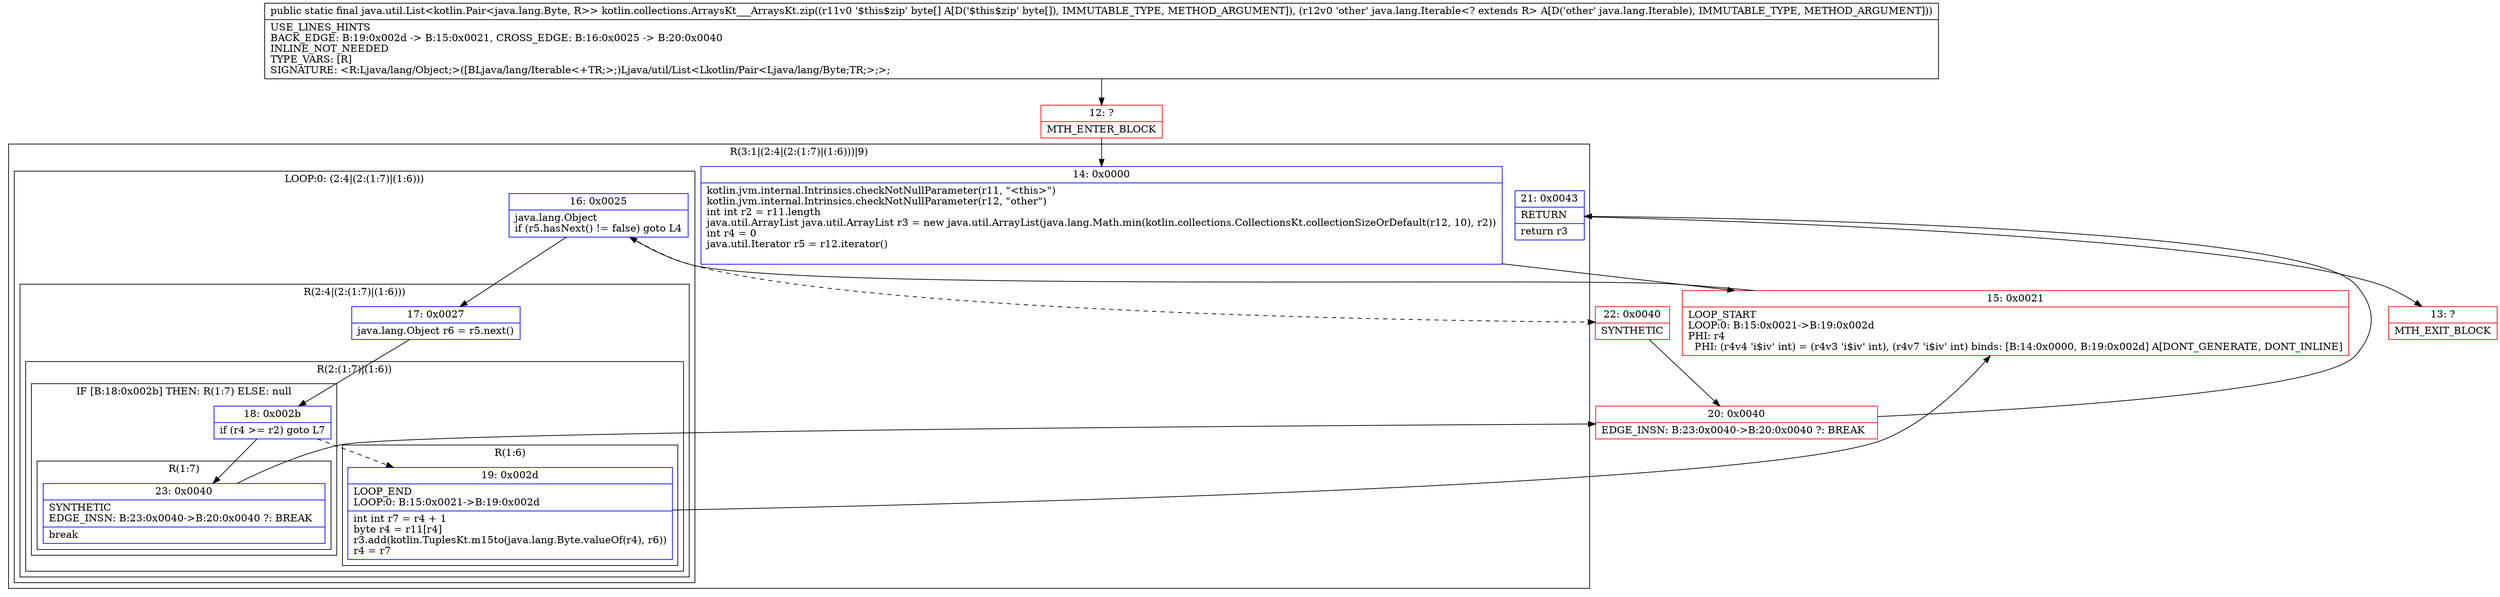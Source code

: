 digraph "CFG forkotlin.collections.ArraysKt___ArraysKt.zip([BLjava\/lang\/Iterable;)Ljava\/util\/List;" {
subgraph cluster_Region_699115238 {
label = "R(3:1|(2:4|(2:(1:7)|(1:6)))|9)";
node [shape=record,color=blue];
Node_14 [shape=record,label="{14\:\ 0x0000|kotlin.jvm.internal.Intrinsics.checkNotNullParameter(r11, \"\<this\>\")\lkotlin.jvm.internal.Intrinsics.checkNotNullParameter(r12, \"other\")\lint int r2 = r11.length\ljava.util.ArrayList java.util.ArrayList r3 = new java.util.ArrayList(java.lang.Math.min(kotlin.collections.CollectionsKt.collectionSizeOrDefault(r12, 10), r2))\lint r4 = 0\ljava.util.Iterator r5 = r12.iterator()\l\l}"];
subgraph cluster_LoopRegion_391112972 {
label = "LOOP:0: (2:4|(2:(1:7)|(1:6)))";
node [shape=record,color=blue];
Node_16 [shape=record,label="{16\:\ 0x0025|java.lang.Object \lif (r5.hasNext() != false) goto L4\l}"];
subgraph cluster_Region_554219335 {
label = "R(2:4|(2:(1:7)|(1:6)))";
node [shape=record,color=blue];
Node_17 [shape=record,label="{17\:\ 0x0027|java.lang.Object r6 = r5.next()\l}"];
subgraph cluster_Region_1824068888 {
label = "R(2:(1:7)|(1:6))";
node [shape=record,color=blue];
subgraph cluster_IfRegion_2052855061 {
label = "IF [B:18:0x002b] THEN: R(1:7) ELSE: null";
node [shape=record,color=blue];
Node_18 [shape=record,label="{18\:\ 0x002b|if (r4 \>= r2) goto L7\l}"];
subgraph cluster_Region_1793791616 {
label = "R(1:7)";
node [shape=record,color=blue];
Node_23 [shape=record,label="{23\:\ 0x0040|SYNTHETIC\lEDGE_INSN: B:23:0x0040\-\>B:20:0x0040 ?: BREAK  \l|break\l}"];
}
}
subgraph cluster_Region_504370788 {
label = "R(1:6)";
node [shape=record,color=blue];
Node_19 [shape=record,label="{19\:\ 0x002d|LOOP_END\lLOOP:0: B:15:0x0021\-\>B:19:0x002d\l|int int r7 = r4 + 1\lbyte r4 = r11[r4]\lr3.add(kotlin.TuplesKt.m15to(java.lang.Byte.valueOf(r4), r6))\lr4 = r7\l}"];
}
}
}
}
Node_21 [shape=record,label="{21\:\ 0x0043|RETURN\l|return r3\l}"];
}
Node_12 [shape=record,color=red,label="{12\:\ ?|MTH_ENTER_BLOCK\l}"];
Node_15 [shape=record,color=red,label="{15\:\ 0x0021|LOOP_START\lLOOP:0: B:15:0x0021\-\>B:19:0x002d\lPHI: r4 \l  PHI: (r4v4 'i$iv' int) = (r4v3 'i$iv' int), (r4v7 'i$iv' int) binds: [B:14:0x0000, B:19:0x002d] A[DONT_GENERATE, DONT_INLINE]\l}"];
Node_20 [shape=record,color=red,label="{20\:\ 0x0040|EDGE_INSN: B:23:0x0040\-\>B:20:0x0040 ?: BREAK  \l}"];
Node_13 [shape=record,color=red,label="{13\:\ ?|MTH_EXIT_BLOCK\l}"];
Node_22 [shape=record,color=red,label="{22\:\ 0x0040|SYNTHETIC\l}"];
MethodNode[shape=record,label="{public static final java.util.List\<kotlin.Pair\<java.lang.Byte, R\>\> kotlin.collections.ArraysKt___ArraysKt.zip((r11v0 '$this$zip' byte[] A[D('$this$zip' byte[]), IMMUTABLE_TYPE, METHOD_ARGUMENT]), (r12v0 'other' java.lang.Iterable\<? extends R\> A[D('other' java.lang.Iterable), IMMUTABLE_TYPE, METHOD_ARGUMENT]))  | USE_LINES_HINTS\lBACK_EDGE: B:19:0x002d \-\> B:15:0x0021, CROSS_EDGE: B:16:0x0025 \-\> B:20:0x0040\lINLINE_NOT_NEEDED\lTYPE_VARS: [R]\lSIGNATURE: \<R:Ljava\/lang\/Object;\>([BLjava\/lang\/Iterable\<+TR;\>;)Ljava\/util\/List\<Lkotlin\/Pair\<Ljava\/lang\/Byte;TR;\>;\>;\l}"];
MethodNode -> Node_12;Node_14 -> Node_15;
Node_16 -> Node_17;
Node_16 -> Node_22[style=dashed];
Node_17 -> Node_18;
Node_18 -> Node_19[style=dashed];
Node_18 -> Node_23;
Node_23 -> Node_20;
Node_19 -> Node_15;
Node_21 -> Node_13;
Node_12 -> Node_14;
Node_15 -> Node_16;
Node_20 -> Node_21;
Node_22 -> Node_20;
}

